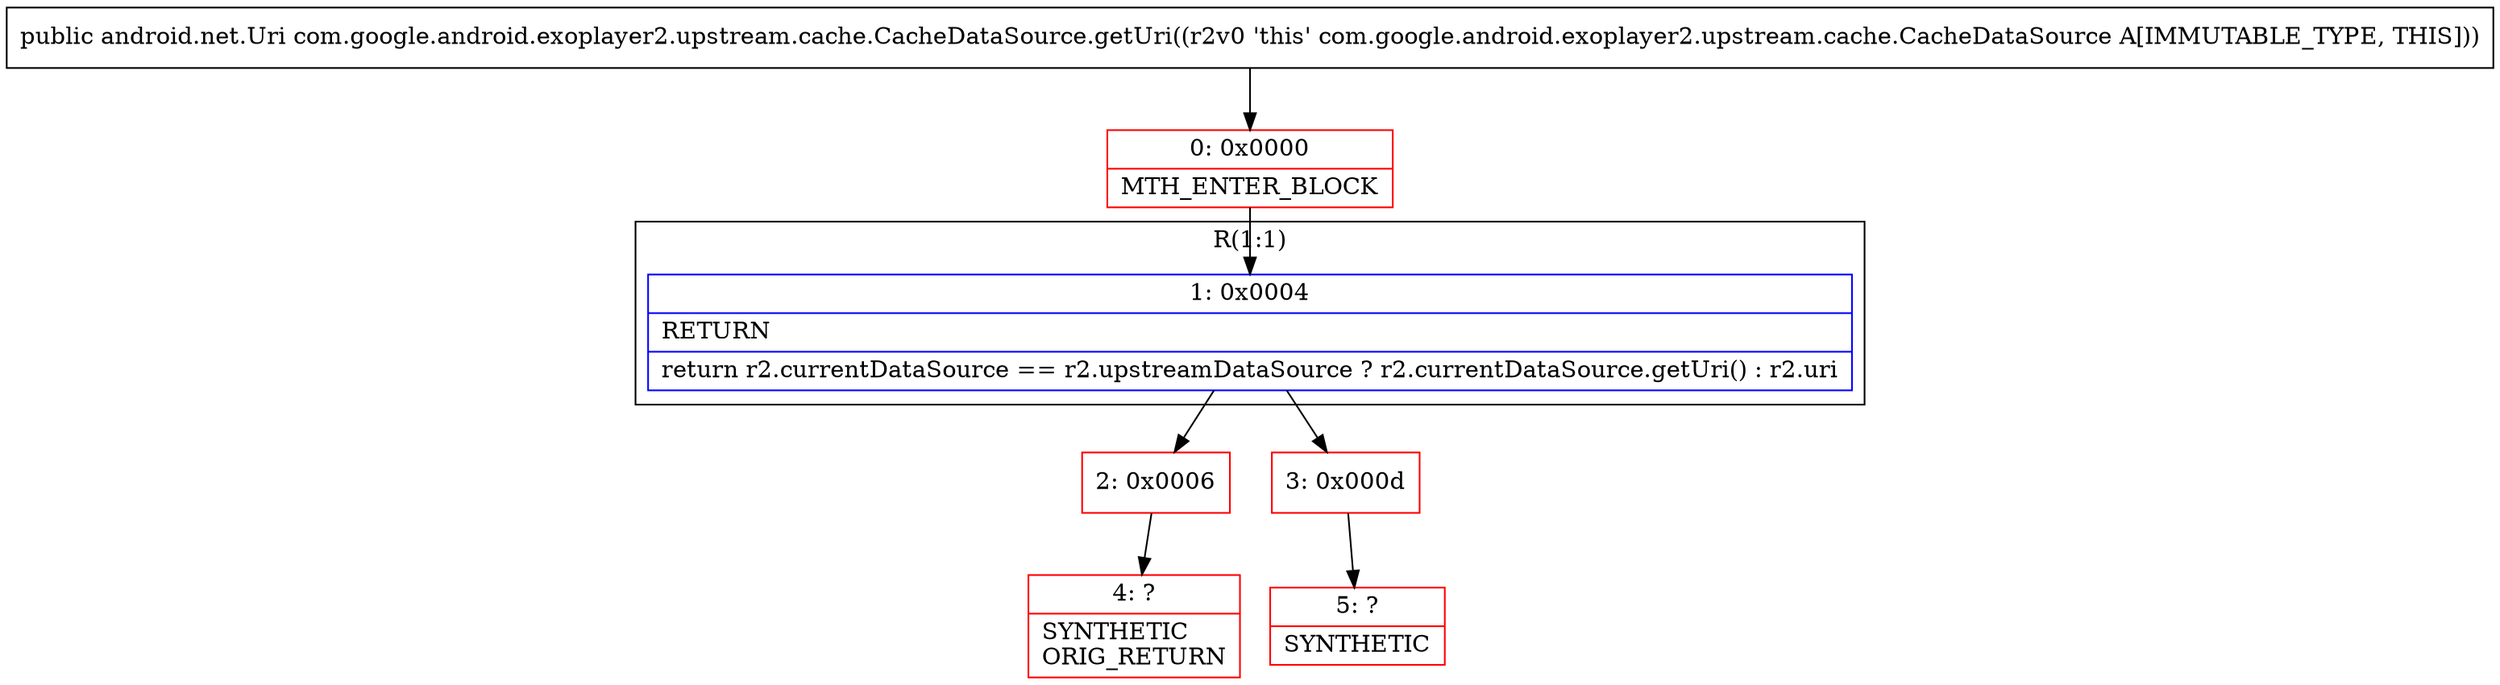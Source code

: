 digraph "CFG forcom.google.android.exoplayer2.upstream.cache.CacheDataSource.getUri()Landroid\/net\/Uri;" {
subgraph cluster_Region_1574754716 {
label = "R(1:1)";
node [shape=record,color=blue];
Node_1 [shape=record,label="{1\:\ 0x0004|RETURN\l|return r2.currentDataSource == r2.upstreamDataSource ? r2.currentDataSource.getUri() : r2.uri\l}"];
}
Node_0 [shape=record,color=red,label="{0\:\ 0x0000|MTH_ENTER_BLOCK\l}"];
Node_2 [shape=record,color=red,label="{2\:\ 0x0006}"];
Node_3 [shape=record,color=red,label="{3\:\ 0x000d}"];
Node_4 [shape=record,color=red,label="{4\:\ ?|SYNTHETIC\lORIG_RETURN\l}"];
Node_5 [shape=record,color=red,label="{5\:\ ?|SYNTHETIC\l}"];
MethodNode[shape=record,label="{public android.net.Uri com.google.android.exoplayer2.upstream.cache.CacheDataSource.getUri((r2v0 'this' com.google.android.exoplayer2.upstream.cache.CacheDataSource A[IMMUTABLE_TYPE, THIS])) }"];
MethodNode -> Node_0;
Node_1 -> Node_2;
Node_1 -> Node_3;
Node_0 -> Node_1;
Node_2 -> Node_4;
Node_3 -> Node_5;
}

